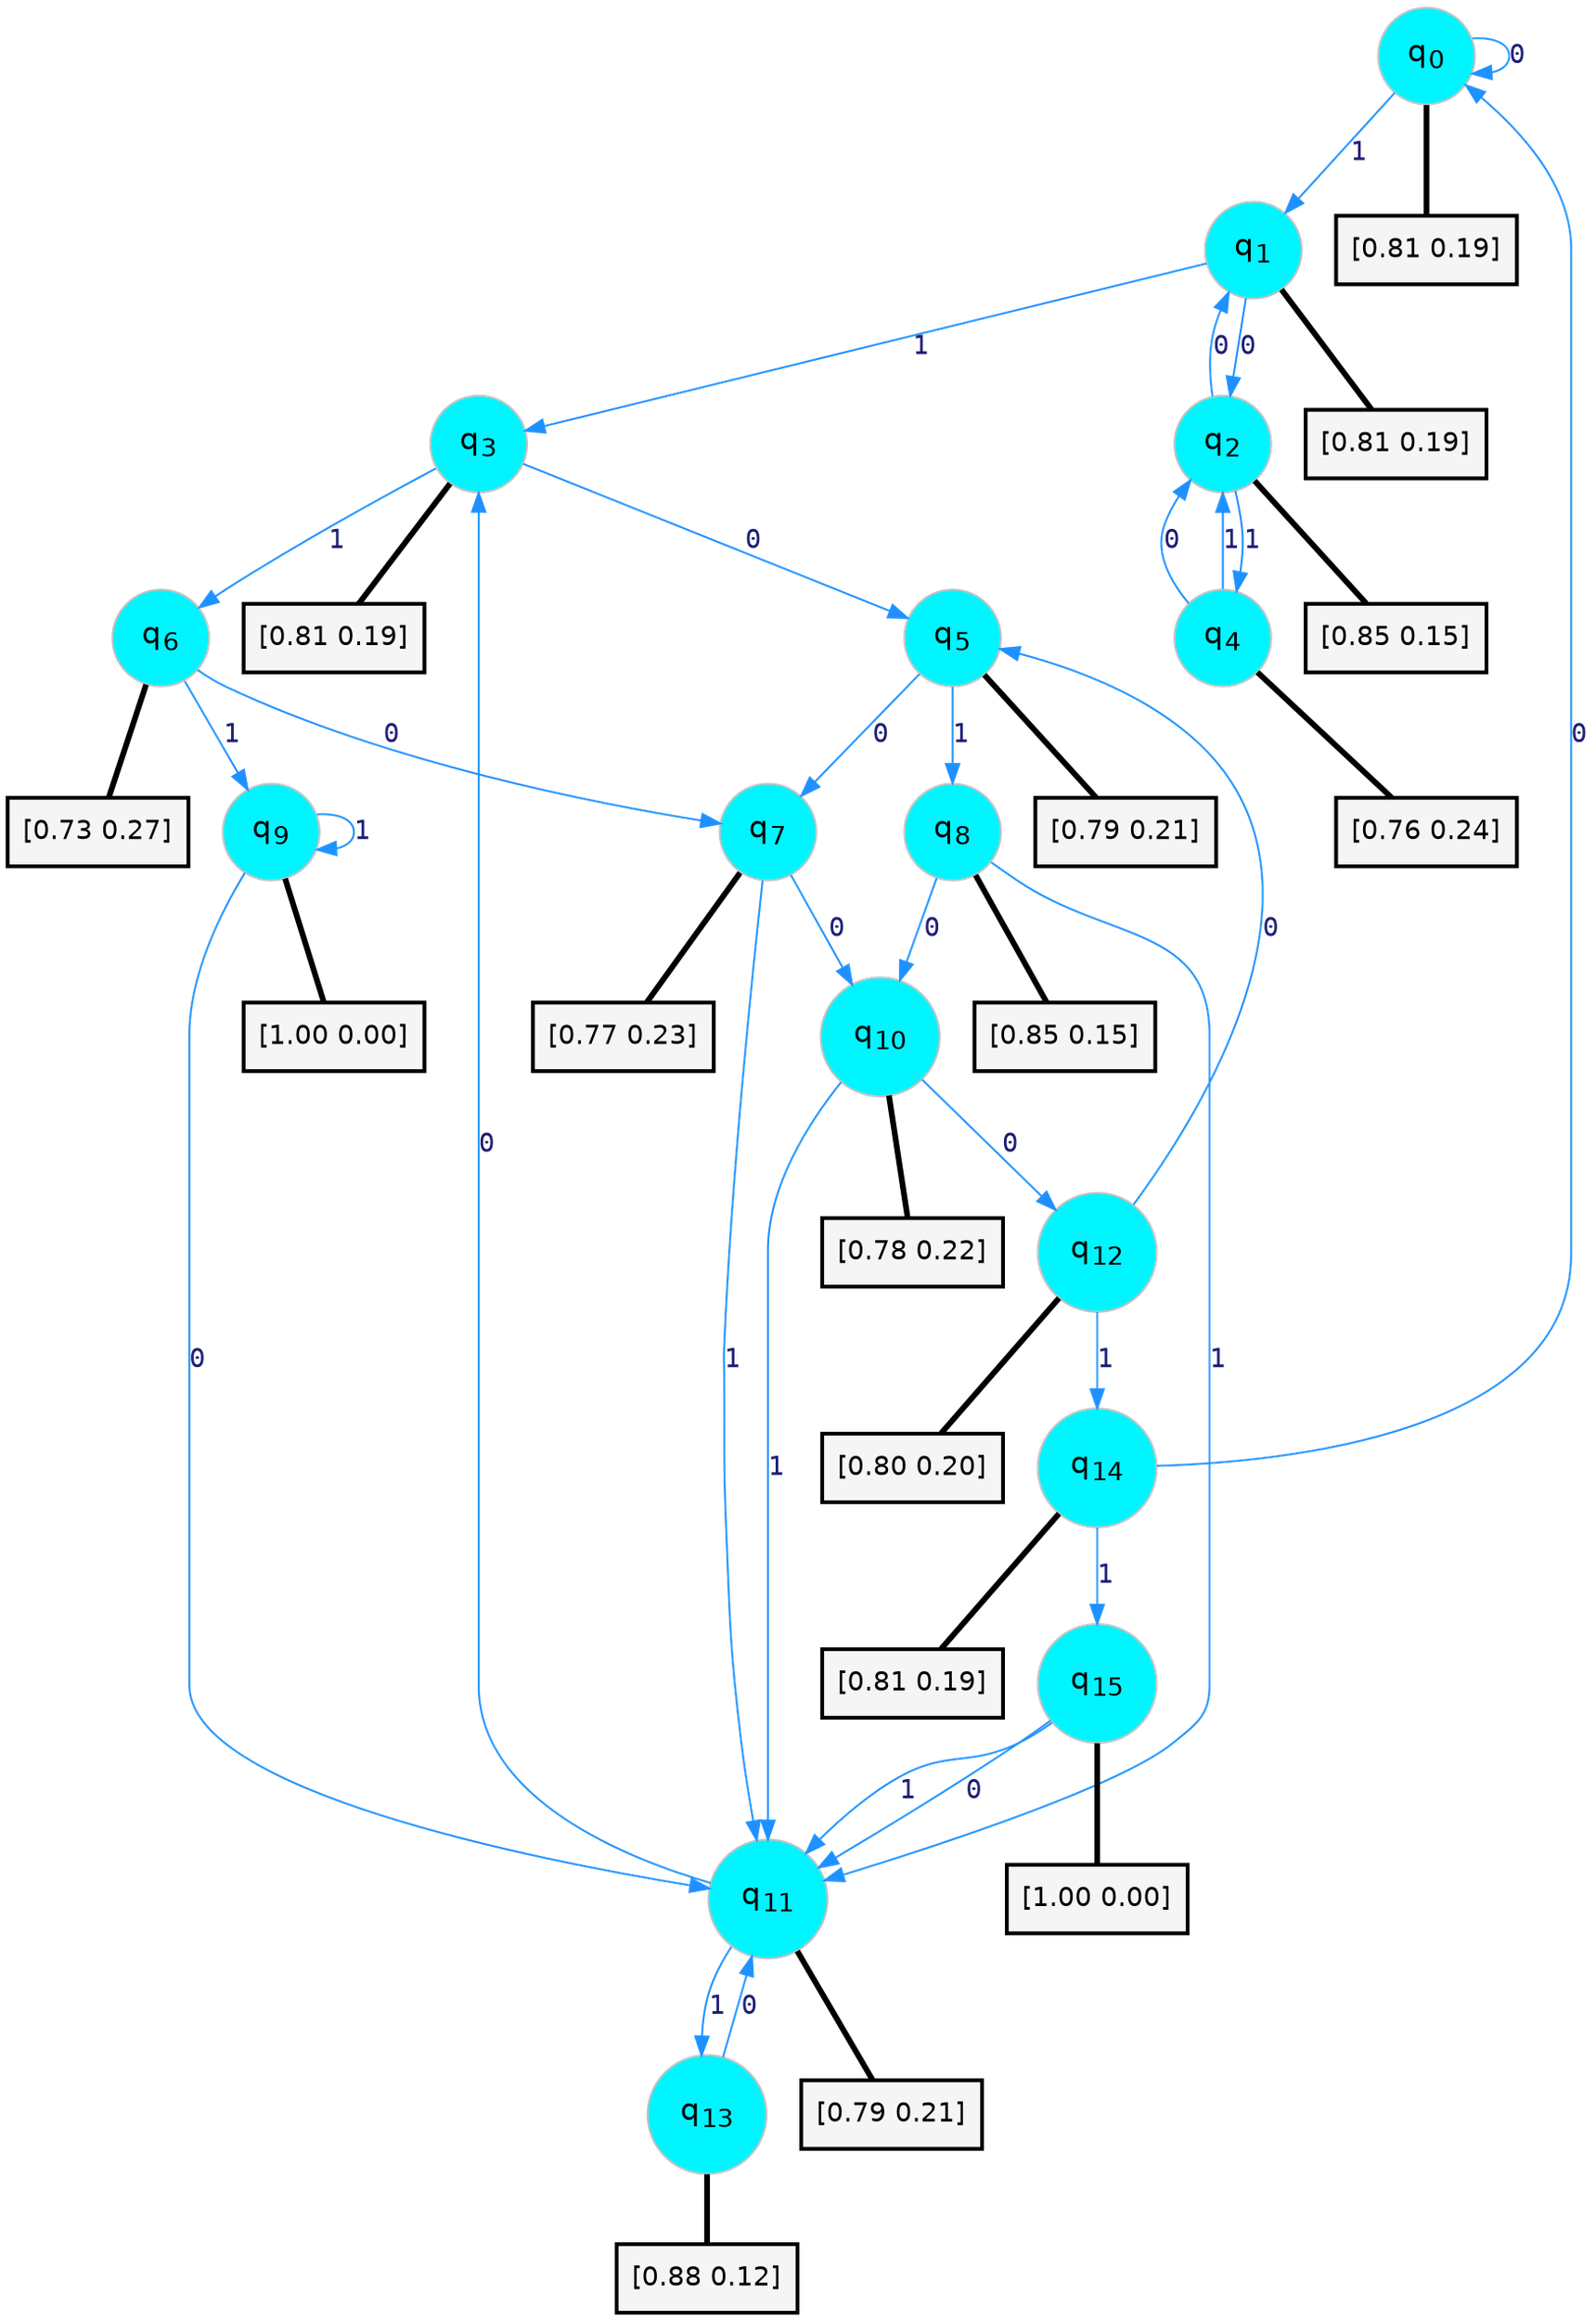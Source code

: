 digraph G {
graph [
bgcolor=transparent, dpi=300, rankdir=TD, size="40,25"];
node [
color=gray, fillcolor=turquoise1, fontcolor=black, fontname=Helvetica, fontsize=16, fontweight=bold, shape=circle, style=filled];
edge [
arrowsize=1, color=dodgerblue1, fontcolor=midnightblue, fontname=courier, fontweight=bold, penwidth=1, style=solid, weight=20];
0[label=<q<SUB>0</SUB>>];
1[label=<q<SUB>1</SUB>>];
2[label=<q<SUB>2</SUB>>];
3[label=<q<SUB>3</SUB>>];
4[label=<q<SUB>4</SUB>>];
5[label=<q<SUB>5</SUB>>];
6[label=<q<SUB>6</SUB>>];
7[label=<q<SUB>7</SUB>>];
8[label=<q<SUB>8</SUB>>];
9[label=<q<SUB>9</SUB>>];
10[label=<q<SUB>10</SUB>>];
11[label=<q<SUB>11</SUB>>];
12[label=<q<SUB>12</SUB>>];
13[label=<q<SUB>13</SUB>>];
14[label=<q<SUB>14</SUB>>];
15[label=<q<SUB>15</SUB>>];
16[label="[0.81 0.19]", shape=box,fontcolor=black, fontname=Helvetica, fontsize=14, penwidth=2, fillcolor=whitesmoke,color=black];
17[label="[0.81 0.19]", shape=box,fontcolor=black, fontname=Helvetica, fontsize=14, penwidth=2, fillcolor=whitesmoke,color=black];
18[label="[0.85 0.15]", shape=box,fontcolor=black, fontname=Helvetica, fontsize=14, penwidth=2, fillcolor=whitesmoke,color=black];
19[label="[0.81 0.19]", shape=box,fontcolor=black, fontname=Helvetica, fontsize=14, penwidth=2, fillcolor=whitesmoke,color=black];
20[label="[0.76 0.24]", shape=box,fontcolor=black, fontname=Helvetica, fontsize=14, penwidth=2, fillcolor=whitesmoke,color=black];
21[label="[0.79 0.21]", shape=box,fontcolor=black, fontname=Helvetica, fontsize=14, penwidth=2, fillcolor=whitesmoke,color=black];
22[label="[0.73 0.27]", shape=box,fontcolor=black, fontname=Helvetica, fontsize=14, penwidth=2, fillcolor=whitesmoke,color=black];
23[label="[0.77 0.23]", shape=box,fontcolor=black, fontname=Helvetica, fontsize=14, penwidth=2, fillcolor=whitesmoke,color=black];
24[label="[0.85 0.15]", shape=box,fontcolor=black, fontname=Helvetica, fontsize=14, penwidth=2, fillcolor=whitesmoke,color=black];
25[label="[1.00 0.00]", shape=box,fontcolor=black, fontname=Helvetica, fontsize=14, penwidth=2, fillcolor=whitesmoke,color=black];
26[label="[0.78 0.22]", shape=box,fontcolor=black, fontname=Helvetica, fontsize=14, penwidth=2, fillcolor=whitesmoke,color=black];
27[label="[0.79 0.21]", shape=box,fontcolor=black, fontname=Helvetica, fontsize=14, penwidth=2, fillcolor=whitesmoke,color=black];
28[label="[0.80 0.20]", shape=box,fontcolor=black, fontname=Helvetica, fontsize=14, penwidth=2, fillcolor=whitesmoke,color=black];
29[label="[0.88 0.12]", shape=box,fontcolor=black, fontname=Helvetica, fontsize=14, penwidth=2, fillcolor=whitesmoke,color=black];
30[label="[0.81 0.19]", shape=box,fontcolor=black, fontname=Helvetica, fontsize=14, penwidth=2, fillcolor=whitesmoke,color=black];
31[label="[1.00 0.00]", shape=box,fontcolor=black, fontname=Helvetica, fontsize=14, penwidth=2, fillcolor=whitesmoke,color=black];
0->0 [label=0];
0->1 [label=1];
0->16 [arrowhead=none, penwidth=3,color=black];
1->2 [label=0];
1->3 [label=1];
1->17 [arrowhead=none, penwidth=3,color=black];
2->1 [label=0];
2->4 [label=1];
2->18 [arrowhead=none, penwidth=3,color=black];
3->5 [label=0];
3->6 [label=1];
3->19 [arrowhead=none, penwidth=3,color=black];
4->2 [label=0];
4->2 [label=1];
4->20 [arrowhead=none, penwidth=3,color=black];
5->7 [label=0];
5->8 [label=1];
5->21 [arrowhead=none, penwidth=3,color=black];
6->7 [label=0];
6->9 [label=1];
6->22 [arrowhead=none, penwidth=3,color=black];
7->10 [label=0];
7->11 [label=1];
7->23 [arrowhead=none, penwidth=3,color=black];
8->10 [label=0];
8->11 [label=1];
8->24 [arrowhead=none, penwidth=3,color=black];
9->11 [label=0];
9->9 [label=1];
9->25 [arrowhead=none, penwidth=3,color=black];
10->12 [label=0];
10->11 [label=1];
10->26 [arrowhead=none, penwidth=3,color=black];
11->3 [label=0];
11->13 [label=1];
11->27 [arrowhead=none, penwidth=3,color=black];
12->5 [label=0];
12->14 [label=1];
12->28 [arrowhead=none, penwidth=3,color=black];
13->11 [label=0];
13->29 [arrowhead=none, penwidth=3,color=black];
14->0 [label=0];
14->15 [label=1];
14->30 [arrowhead=none, penwidth=3,color=black];
15->11 [label=0];
15->11 [label=1];
15->31 [arrowhead=none, penwidth=3,color=black];
}
